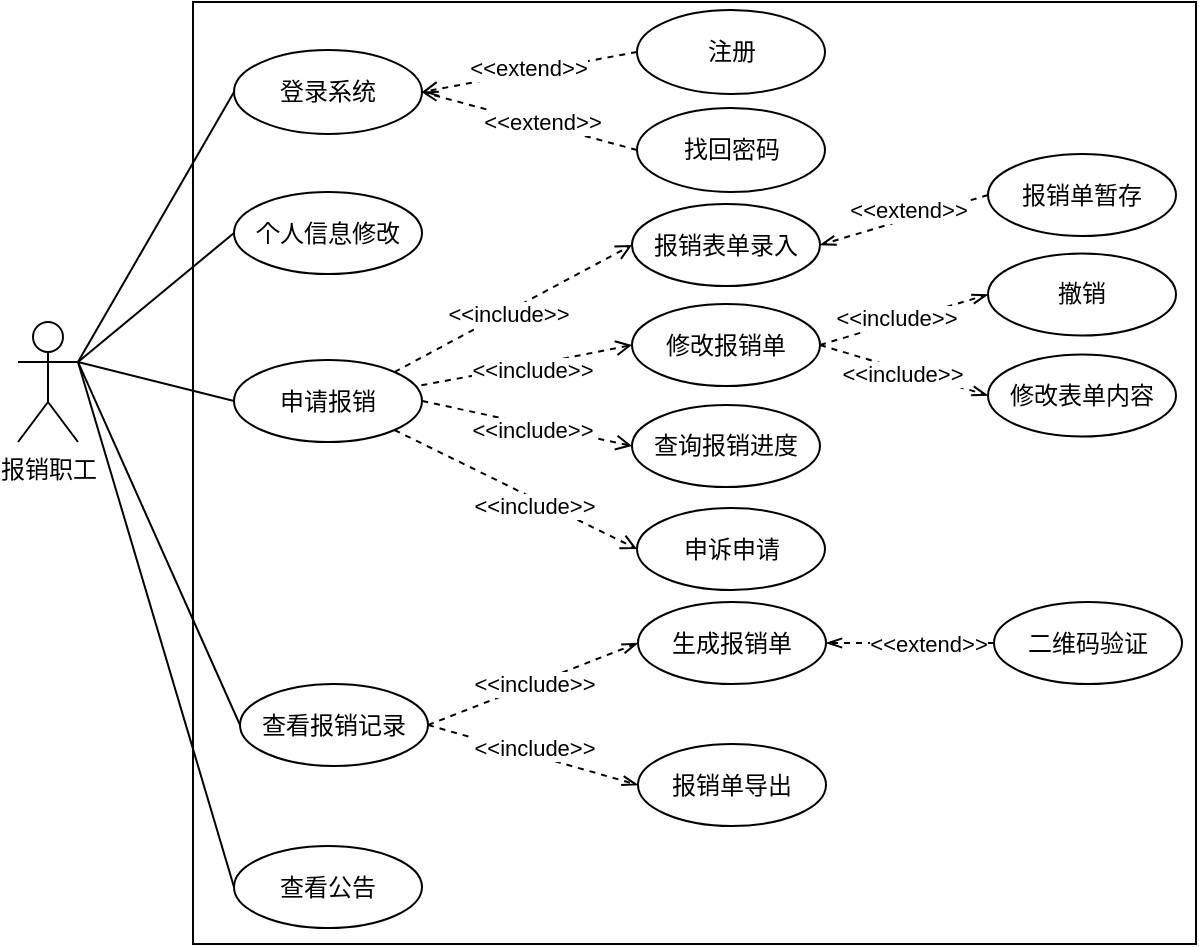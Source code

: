 <mxfile version="13.9.9" type="device"><diagram id="oErohwU2yhcNvZaZoPFS" name="第 1 页"><mxGraphModel dx="1024" dy="592" grid="0" gridSize="10" guides="1" tooltips="1" connect="1" arrows="1" fold="1" page="1" pageScale="1" pageWidth="1169" pageHeight="827" math="0" shadow="0"><root><mxCell id="0"/><mxCell id="1" parent="0"/><mxCell id="gozH2WS0ZjuwEMtZngOT-4" value="" style="rounded=0;whiteSpace=wrap;html=1;" parent="1" vertex="1"><mxGeometry x="212.5" y="136" width="501.5" height="471" as="geometry"/></mxCell><mxCell id="1-o6igEzzN-ApXyI7mwv-2" style="edgeStyle=none;rounded=0;orthogonalLoop=1;jettySize=auto;html=1;exitX=1;exitY=0.333;exitDx=0;exitDy=0;exitPerimeter=0;entryX=0;entryY=0.5;entryDx=0;entryDy=0;labelBackgroundColor=none;startArrow=none;startFill=0;endArrow=none;endFill=0;" parent="1" source="1-o6igEzzN-ApXyI7mwv-5" target="1-o6igEzzN-ApXyI7mwv-6" edge="1"><mxGeometry relative="1" as="geometry"/></mxCell><mxCell id="1-o6igEzzN-ApXyI7mwv-3" style="edgeStyle=none;rounded=0;orthogonalLoop=1;jettySize=auto;html=1;exitX=1;exitY=0.333;exitDx=0;exitDy=0;exitPerimeter=0;entryX=0;entryY=0.5;entryDx=0;entryDy=0;labelBackgroundColor=none;startArrow=none;startFill=0;endArrow=none;endFill=0;" parent="1" source="1-o6igEzzN-ApXyI7mwv-5" target="1-o6igEzzN-ApXyI7mwv-10" edge="1"><mxGeometry relative="1" as="geometry"/></mxCell><mxCell id="1-o6igEzzN-ApXyI7mwv-4" style="edgeStyle=none;rounded=0;orthogonalLoop=1;jettySize=auto;html=1;exitX=1;exitY=0.333;exitDx=0;exitDy=0;exitPerimeter=0;entryX=0;entryY=0.5;entryDx=0;entryDy=0;labelBackgroundColor=none;startArrow=none;startFill=0;endArrow=none;endFill=0;" parent="1" source="1-o6igEzzN-ApXyI7mwv-5" target="1-o6igEzzN-ApXyI7mwv-15" edge="1"><mxGeometry relative="1" as="geometry"/></mxCell><mxCell id="Wo7_fb4QFJ8wDlk5722l-31" style="edgeStyle=none;rounded=0;orthogonalLoop=1;jettySize=auto;html=1;exitX=1;exitY=0.333;exitDx=0;exitDy=0;exitPerimeter=0;entryX=0;entryY=0.5;entryDx=0;entryDy=0;endArrow=none;endFill=0;" parent="1" source="1-o6igEzzN-ApXyI7mwv-5" target="Wo7_fb4QFJ8wDlk5722l-4" edge="1"><mxGeometry relative="1" as="geometry"/></mxCell><mxCell id="pj2CqoiAbP14b2tY5d5Z-2" style="rounded=0;orthogonalLoop=1;jettySize=auto;html=1;exitX=1;exitY=0.333;exitDx=0;exitDy=0;exitPerimeter=0;entryX=0;entryY=0.5;entryDx=0;entryDy=0;endArrow=none;endFill=0;" edge="1" parent="1" source="1-o6igEzzN-ApXyI7mwv-5" target="pj2CqoiAbP14b2tY5d5Z-1"><mxGeometry relative="1" as="geometry"/></mxCell><mxCell id="1-o6igEzzN-ApXyI7mwv-5" value="报销职工" style="shape=umlActor;verticalLabelPosition=bottom;verticalAlign=top;html=1;outlineConnect=0;" parent="1" vertex="1"><mxGeometry x="125" y="296" width="30" height="60" as="geometry"/></mxCell><mxCell id="1-o6igEzzN-ApXyI7mwv-6" value="登录系统" style="ellipse;whiteSpace=wrap;html=1;" parent="1" vertex="1"><mxGeometry x="233" y="160" width="94" height="42" as="geometry"/></mxCell><mxCell id="1-o6igEzzN-ApXyI7mwv-7" style="edgeStyle=none;rounded=0;orthogonalLoop=1;jettySize=auto;html=1;exitX=0;exitY=0.5;exitDx=0;exitDy=0;labelBackgroundColor=none;endArrow=open;endFill=0;dashed=1;entryX=1;entryY=0.5;entryDx=0;entryDy=0;" parent="1" source="1-o6igEzzN-ApXyI7mwv-9" target="1-o6igEzzN-ApXyI7mwv-6" edge="1" treatAsSingle="0"><mxGeometry relative="1" as="geometry"><mxPoint x="327" y="191" as="targetPoint"/></mxGeometry></mxCell><mxCell id="1-o6igEzzN-ApXyI7mwv-8" value="&amp;lt;&amp;lt;extend&amp;gt;&amp;gt;" style="edgeLabel;html=1;align=center;verticalAlign=middle;resizable=0;points=[];" parent="1-o6igEzzN-ApXyI7mwv-7" vertex="1" connectable="0"><mxGeometry x="-0.181" relative="1" as="geometry"><mxPoint x="-10.24" as="offset"/></mxGeometry></mxCell><mxCell id="1-o6igEzzN-ApXyI7mwv-9" value="注册" style="ellipse;whiteSpace=wrap;html=1;" parent="1" vertex="1"><mxGeometry x="434.5" y="140" width="94" height="42" as="geometry"/></mxCell><mxCell id="1-o6igEzzN-ApXyI7mwv-10" value="个人信息修改" style="ellipse;whiteSpace=wrap;html=1;" parent="1" vertex="1"><mxGeometry x="233" y="231" width="94" height="41" as="geometry"/></mxCell><mxCell id="1-o6igEzzN-ApXyI7mwv-11" style="edgeStyle=none;rounded=0;orthogonalLoop=1;jettySize=auto;html=1;exitX=1;exitY=0;exitDx=0;exitDy=0;entryX=0;entryY=0.5;entryDx=0;entryDy=0;dashed=1;labelBackgroundColor=none;endArrow=open;endFill=0;" parent="1" source="1-o6igEzzN-ApXyI7mwv-15" target="1-o6igEzzN-ApXyI7mwv-16" edge="1" treatAsSingle="0"><mxGeometry relative="1" as="geometry"/></mxCell><mxCell id="1-o6igEzzN-ApXyI7mwv-12" value="&amp;lt;&amp;lt;include&amp;gt;&amp;gt;" style="edgeLabel;html=1;align=center;verticalAlign=middle;resizable=0;points=[];" parent="1-o6igEzzN-ApXyI7mwv-11" vertex="1" connectable="0"><mxGeometry x="-0.185" y="1" relative="1" as="geometry"><mxPoint x="8.29" y="-2.3" as="offset"/></mxGeometry></mxCell><mxCell id="gozH2WS0ZjuwEMtZngOT-2" style="rounded=0;orthogonalLoop=1;jettySize=auto;html=1;exitX=1;exitY=1;exitDx=0;exitDy=0;entryX=0;entryY=0.5;entryDx=0;entryDy=0;dashed=1;endArrow=open;endFill=0;" parent="1" source="1-o6igEzzN-ApXyI7mwv-15" target="gozH2WS0ZjuwEMtZngOT-1" edge="1"><mxGeometry relative="1" as="geometry"/></mxCell><mxCell id="gozH2WS0ZjuwEMtZngOT-3" value="&amp;lt;&amp;lt;include&amp;gt;&amp;gt;" style="edgeLabel;html=1;align=center;verticalAlign=middle;resizable=0;points=[];" parent="gozH2WS0ZjuwEMtZngOT-2" vertex="1" connectable="0"><mxGeometry x="0.162" y="-3" relative="1" as="geometry"><mxPoint as="offset"/></mxGeometry></mxCell><mxCell id="1-o6igEzzN-ApXyI7mwv-15" value="申请报销" style="ellipse;whiteSpace=wrap;html=1;" parent="1" vertex="1"><mxGeometry x="233" y="315" width="94" height="41" as="geometry"/></mxCell><mxCell id="1-o6igEzzN-ApXyI7mwv-16" value="报销表单录入" style="ellipse;whiteSpace=wrap;html=1;" parent="1" vertex="1"><mxGeometry x="432" y="237" width="94" height="41" as="geometry"/></mxCell><mxCell id="1-o6igEzzN-ApXyI7mwv-17" style="edgeStyle=none;rounded=0;orthogonalLoop=1;jettySize=auto;html=1;exitX=0;exitY=0.5;exitDx=0;exitDy=0;entryX=0.988;entryY=0.312;entryDx=0;entryDy=0;entryPerimeter=0;dashed=1;labelBackgroundColor=none;endArrow=none;endFill=0;startArrow=open;startFill=0;" parent="1" source="1-o6igEzzN-ApXyI7mwv-19" target="1-o6igEzzN-ApXyI7mwv-15" edge="1" treatAsSingle="0"><mxGeometry relative="1" as="geometry"><Array as="points"><mxPoint x="384" y="317"/></Array></mxGeometry></mxCell><mxCell id="1-o6igEzzN-ApXyI7mwv-18" value="&amp;lt;&amp;lt;include&amp;gt;&amp;gt;" style="edgeLabel;html=1;align=center;verticalAlign=middle;resizable=0;points=[];" parent="1-o6igEzzN-ApXyI7mwv-17" vertex="1" connectable="0"><mxGeometry x="-0.315" y="1" relative="1" as="geometry"><mxPoint x="-13.66" y="4.29" as="offset"/></mxGeometry></mxCell><mxCell id="Wo7_fb4QFJ8wDlk5722l-25" style="edgeStyle=none;rounded=0;orthogonalLoop=1;jettySize=auto;html=1;exitX=1;exitY=0.5;exitDx=0;exitDy=0;entryX=0;entryY=0.5;entryDx=0;entryDy=0;dashed=1;endArrow=openThin;endFill=0;" parent="1" source="1-o6igEzzN-ApXyI7mwv-19" target="Wo7_fb4QFJ8wDlk5722l-21" edge="1"><mxGeometry relative="1" as="geometry"/></mxCell><mxCell id="Wo7_fb4QFJ8wDlk5722l-27" value="&amp;lt;&amp;lt;include&amp;gt;&amp;gt;" style="edgeLabel;html=1;align=center;verticalAlign=middle;resizable=0;points=[];" parent="Wo7_fb4QFJ8wDlk5722l-25" vertex="1" connectable="0"><mxGeometry x="-0.217" y="-2" relative="1" as="geometry"><mxPoint x="4.07" y="-6.21" as="offset"/></mxGeometry></mxCell><mxCell id="Wo7_fb4QFJ8wDlk5722l-28" style="edgeStyle=none;rounded=0;orthogonalLoop=1;jettySize=auto;html=1;exitX=1;exitY=0.5;exitDx=0;exitDy=0;dashed=1;endArrow=openThin;endFill=0;entryX=0;entryY=0.5;entryDx=0;entryDy=0;" parent="1" source="1-o6igEzzN-ApXyI7mwv-19" target="Wo7_fb4QFJ8wDlk5722l-24" edge="1"><mxGeometry relative="1" as="geometry"><mxPoint x="590" y="314" as="targetPoint"/></mxGeometry></mxCell><mxCell id="Wo7_fb4QFJ8wDlk5722l-29" value="&amp;lt;&amp;lt;include&amp;gt;&amp;gt;" style="edgeLabel;html=1;align=center;verticalAlign=middle;resizable=0;points=[];" parent="Wo7_fb4QFJ8wDlk5722l-28" vertex="1" connectable="0"><mxGeometry x="-0.194" relative="1" as="geometry"><mxPoint x="6.26" y="3.69" as="offset"/></mxGeometry></mxCell><mxCell id="1-o6igEzzN-ApXyI7mwv-19" value="修改报销单" style="ellipse;whiteSpace=wrap;html=1;" parent="1" vertex="1"><mxGeometry x="432" y="287" width="94" height="41" as="geometry"/></mxCell><mxCell id="1-o6igEzzN-ApXyI7mwv-20" style="edgeStyle=none;rounded=0;orthogonalLoop=1;jettySize=auto;html=1;exitX=0;exitY=0.5;exitDx=0;exitDy=0;entryX=1;entryY=0.5;entryDx=0;entryDy=0;dashed=1;labelBackgroundColor=none;endArrow=none;endFill=0;startArrow=open;startFill=0;" parent="1" source="1-o6igEzzN-ApXyI7mwv-22" target="1-o6igEzzN-ApXyI7mwv-15" edge="1" treatAsSingle="0"><mxGeometry relative="1" as="geometry"/></mxCell><mxCell id="1-o6igEzzN-ApXyI7mwv-21" value="&amp;lt;&amp;lt;include&amp;gt;&amp;gt;" style="edgeLabel;html=1;align=center;verticalAlign=middle;resizable=0;points=[];" parent="1-o6igEzzN-ApXyI7mwv-20" vertex="1" connectable="0"><mxGeometry x="-0.158" y="1" relative="1" as="geometry"><mxPoint x="-6.28" as="offset"/></mxGeometry></mxCell><mxCell id="1-o6igEzzN-ApXyI7mwv-22" value="查询报销进度" style="ellipse;whiteSpace=wrap;html=1;" parent="1" vertex="1"><mxGeometry x="432" y="337.5" width="94" height="41" as="geometry"/></mxCell><mxCell id="1-o6igEzzN-ApXyI7mwv-24" style="edgeStyle=none;rounded=0;orthogonalLoop=1;jettySize=auto;html=1;exitX=0.5;exitY=0;exitDx=0;exitDy=0;exitPerimeter=0;labelBackgroundColor=none;startArrow=none;startFill=0;endArrow=none;endFill=0;" parent="1" source="1-o6igEzzN-ApXyI7mwv-5" target="1-o6igEzzN-ApXyI7mwv-5" edge="1"><mxGeometry relative="1" as="geometry"/></mxCell><mxCell id="1-o6igEzzN-ApXyI7mwv-25" style="edgeStyle=none;rounded=0;orthogonalLoop=1;jettySize=auto;html=1;exitX=0.5;exitY=0;exitDx=0;exitDy=0;exitPerimeter=0;labelBackgroundColor=none;startArrow=none;startFill=0;endArrow=none;endFill=0;" parent="1" source="1-o6igEzzN-ApXyI7mwv-5" target="1-o6igEzzN-ApXyI7mwv-5" edge="1"><mxGeometry relative="1" as="geometry"/></mxCell><mxCell id="Wo7_fb4QFJ8wDlk5722l-2" style="rounded=0;orthogonalLoop=1;jettySize=auto;html=1;exitX=0;exitY=0.5;exitDx=0;exitDy=0;dashed=1;endArrow=openThin;endFill=0;entryX=1;entryY=0.5;entryDx=0;entryDy=0;" parent="1" source="Wo7_fb4QFJ8wDlk5722l-1" target="1-o6igEzzN-ApXyI7mwv-6" edge="1"><mxGeometry relative="1" as="geometry"><mxPoint x="325" y="191" as="targetPoint"/></mxGeometry></mxCell><mxCell id="Wo7_fb4QFJ8wDlk5722l-3" value="&amp;lt;&amp;lt;extend&amp;gt;&amp;gt;" style="edgeLabel;html=1;align=center;verticalAlign=middle;resizable=0;points=[];" parent="Wo7_fb4QFJ8wDlk5722l-2" vertex="1" connectable="0"><mxGeometry x="-0.112" y="-1" relative="1" as="geometry"><mxPoint as="offset"/></mxGeometry></mxCell><mxCell id="Wo7_fb4QFJ8wDlk5722l-1" value="找回密码" style="ellipse;whiteSpace=wrap;html=1;" parent="1" vertex="1"><mxGeometry x="434.5" y="189" width="94" height="42" as="geometry"/></mxCell><mxCell id="Wo7_fb4QFJ8wDlk5722l-12" style="edgeStyle=none;rounded=0;orthogonalLoop=1;jettySize=auto;html=1;exitX=1;exitY=0.5;exitDx=0;exitDy=0;entryX=0;entryY=0.5;entryDx=0;entryDy=0;dashed=1;endArrow=openThin;endFill=0;" parent="1" source="Wo7_fb4QFJ8wDlk5722l-4" target="Wo7_fb4QFJ8wDlk5722l-6" edge="1"><mxGeometry relative="1" as="geometry"/></mxCell><mxCell id="Wo7_fb4QFJ8wDlk5722l-14" value="&amp;lt;&amp;lt;include&amp;gt;&amp;gt;" style="edgeLabel;html=1;align=center;verticalAlign=middle;resizable=0;points=[];" parent="Wo7_fb4QFJ8wDlk5722l-12" vertex="1" connectable="0"><mxGeometry x="0.248" y="2" relative="1" as="geometry"><mxPoint x="-11.8" y="6.95" as="offset"/></mxGeometry></mxCell><mxCell id="Wo7_fb4QFJ8wDlk5722l-13" style="edgeStyle=none;rounded=0;orthogonalLoop=1;jettySize=auto;html=1;exitX=1;exitY=0.5;exitDx=0;exitDy=0;entryX=0;entryY=0.5;entryDx=0;entryDy=0;dashed=1;endArrow=openThin;endFill=0;" parent="1" source="Wo7_fb4QFJ8wDlk5722l-4" target="Wo7_fb4QFJ8wDlk5722l-7" edge="1"><mxGeometry relative="1" as="geometry"/></mxCell><mxCell id="Wo7_fb4QFJ8wDlk5722l-15" value="&amp;lt;&amp;lt;include&amp;gt;&amp;gt;" style="edgeLabel;html=1;align=center;verticalAlign=middle;resizable=0;points=[];" parent="Wo7_fb4QFJ8wDlk5722l-13" vertex="1" connectable="0"><mxGeometry x="-0.18" y="1" relative="1" as="geometry"><mxPoint x="9.62" as="offset"/></mxGeometry></mxCell><mxCell id="Wo7_fb4QFJ8wDlk5722l-4" value="查看报销记录" style="ellipse;whiteSpace=wrap;html=1;" parent="1" vertex="1"><mxGeometry x="236" y="477" width="94" height="41" as="geometry"/></mxCell><mxCell id="Wo7_fb4QFJ8wDlk5722l-16" style="edgeStyle=none;rounded=0;orthogonalLoop=1;jettySize=auto;html=1;exitX=0;exitY=0.5;exitDx=0;exitDy=0;entryX=1;entryY=0.5;entryDx=0;entryDy=0;dashed=1;endArrow=openThin;endFill=0;" parent="1" source="Wo7_fb4QFJ8wDlk5722l-5" target="Wo7_fb4QFJ8wDlk5722l-6" edge="1"><mxGeometry relative="1" as="geometry"/></mxCell><mxCell id="Wo7_fb4QFJ8wDlk5722l-17" value="&amp;lt;&amp;lt;extend&amp;gt;&amp;gt;" style="edgeLabel;html=1;align=center;verticalAlign=middle;resizable=0;points=[];" parent="Wo7_fb4QFJ8wDlk5722l-16" vertex="1" connectable="0"><mxGeometry x="-0.314" y="-2" relative="1" as="geometry"><mxPoint x="-4.48" y="2" as="offset"/></mxGeometry></mxCell><mxCell id="Wo7_fb4QFJ8wDlk5722l-5" value="二维码验证" style="ellipse;whiteSpace=wrap;html=1;" parent="1" vertex="1"><mxGeometry x="613" y="436" width="94" height="41" as="geometry"/></mxCell><mxCell id="Wo7_fb4QFJ8wDlk5722l-6" value="生成报销单" style="ellipse;whiteSpace=wrap;html=1;" parent="1" vertex="1"><mxGeometry x="435" y="436" width="94" height="41" as="geometry"/></mxCell><mxCell id="Wo7_fb4QFJ8wDlk5722l-7" value="报销单导出" style="ellipse;whiteSpace=wrap;html=1;" parent="1" vertex="1"><mxGeometry x="435" y="507" width="94" height="41" as="geometry"/></mxCell><mxCell id="Wo7_fb4QFJ8wDlk5722l-19" style="edgeStyle=none;rounded=0;orthogonalLoop=1;jettySize=auto;html=1;exitX=0;exitY=0.5;exitDx=0;exitDy=0;entryX=1;entryY=0.5;entryDx=0;entryDy=0;dashed=1;endArrow=openThin;endFill=0;" parent="1" source="Wo7_fb4QFJ8wDlk5722l-18" target="1-o6igEzzN-ApXyI7mwv-16" edge="1"><mxGeometry relative="1" as="geometry"/></mxCell><mxCell id="Wo7_fb4QFJ8wDlk5722l-20" value="&amp;lt;&amp;lt;extend&amp;gt;&amp;gt;" style="edgeLabel;html=1;align=center;verticalAlign=middle;resizable=0;points=[];" parent="Wo7_fb4QFJ8wDlk5722l-19" vertex="1" connectable="0"><mxGeometry x="0.228" y="-2" relative="1" as="geometry"><mxPoint x="12.39" y="-6.73" as="offset"/></mxGeometry></mxCell><mxCell id="Wo7_fb4QFJ8wDlk5722l-18" value="报销单暂存" style="ellipse;whiteSpace=wrap;html=1;" parent="1" vertex="1"><mxGeometry x="610" y="212" width="94" height="41" as="geometry"/></mxCell><mxCell id="Wo7_fb4QFJ8wDlk5722l-21" value="撤销" style="ellipse;whiteSpace=wrap;html=1;" parent="1" vertex="1"><mxGeometry x="610" y="261.75" width="94" height="41" as="geometry"/></mxCell><mxCell id="Wo7_fb4QFJ8wDlk5722l-24" value="修改表单内容" style="ellipse;whiteSpace=wrap;html=1;" parent="1" vertex="1"><mxGeometry x="610" y="312.25" width="94" height="41" as="geometry"/></mxCell><mxCell id="gozH2WS0ZjuwEMtZngOT-1" value="申诉申请" style="ellipse;whiteSpace=wrap;html=1;" parent="1" vertex="1"><mxGeometry x="434.5" y="389" width="94" height="41" as="geometry"/></mxCell><mxCell id="pj2CqoiAbP14b2tY5d5Z-1" value="查看公告" style="ellipse;whiteSpace=wrap;html=1;" vertex="1" parent="1"><mxGeometry x="233" y="558" width="94" height="41" as="geometry"/></mxCell></root></mxGraphModel></diagram></mxfile>